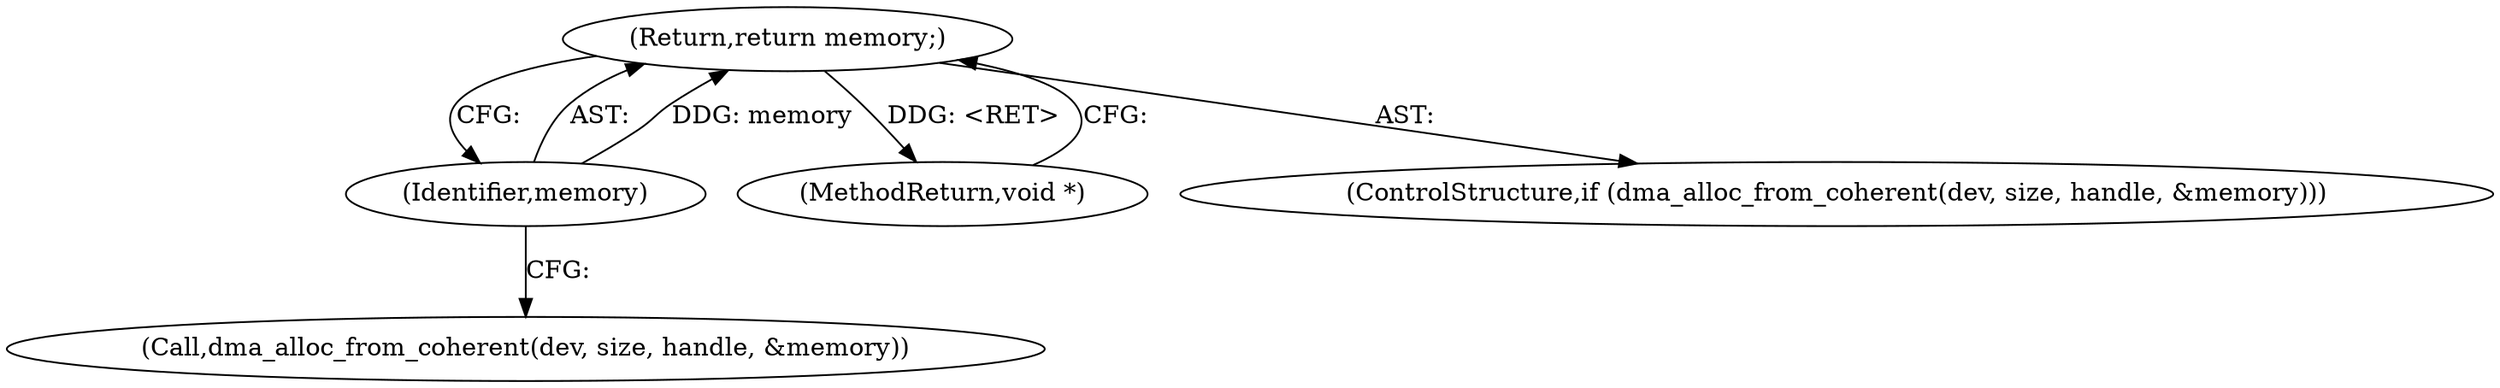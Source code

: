 digraph "0_linux_0ea1ec713f04bdfac343c9702b21cd3a7c711826_0@pointer" {
"1000121" [label="(Return,return memory;)"];
"1000122" [label="(Identifier,memory)"];
"1000122" [label="(Identifier,memory)"];
"1000133" [label="(MethodReturn,void *)"];
"1000115" [label="(Call,dma_alloc_from_coherent(dev, size, handle, &memory))"];
"1000121" [label="(Return,return memory;)"];
"1000114" [label="(ControlStructure,if (dma_alloc_from_coherent(dev, size, handle, &memory)))"];
"1000121" -> "1000114"  [label="AST: "];
"1000121" -> "1000122"  [label="CFG: "];
"1000122" -> "1000121"  [label="AST: "];
"1000133" -> "1000121"  [label="CFG: "];
"1000121" -> "1000133"  [label="DDG: <RET>"];
"1000122" -> "1000121"  [label="DDG: memory"];
"1000122" -> "1000115"  [label="CFG: "];
}
